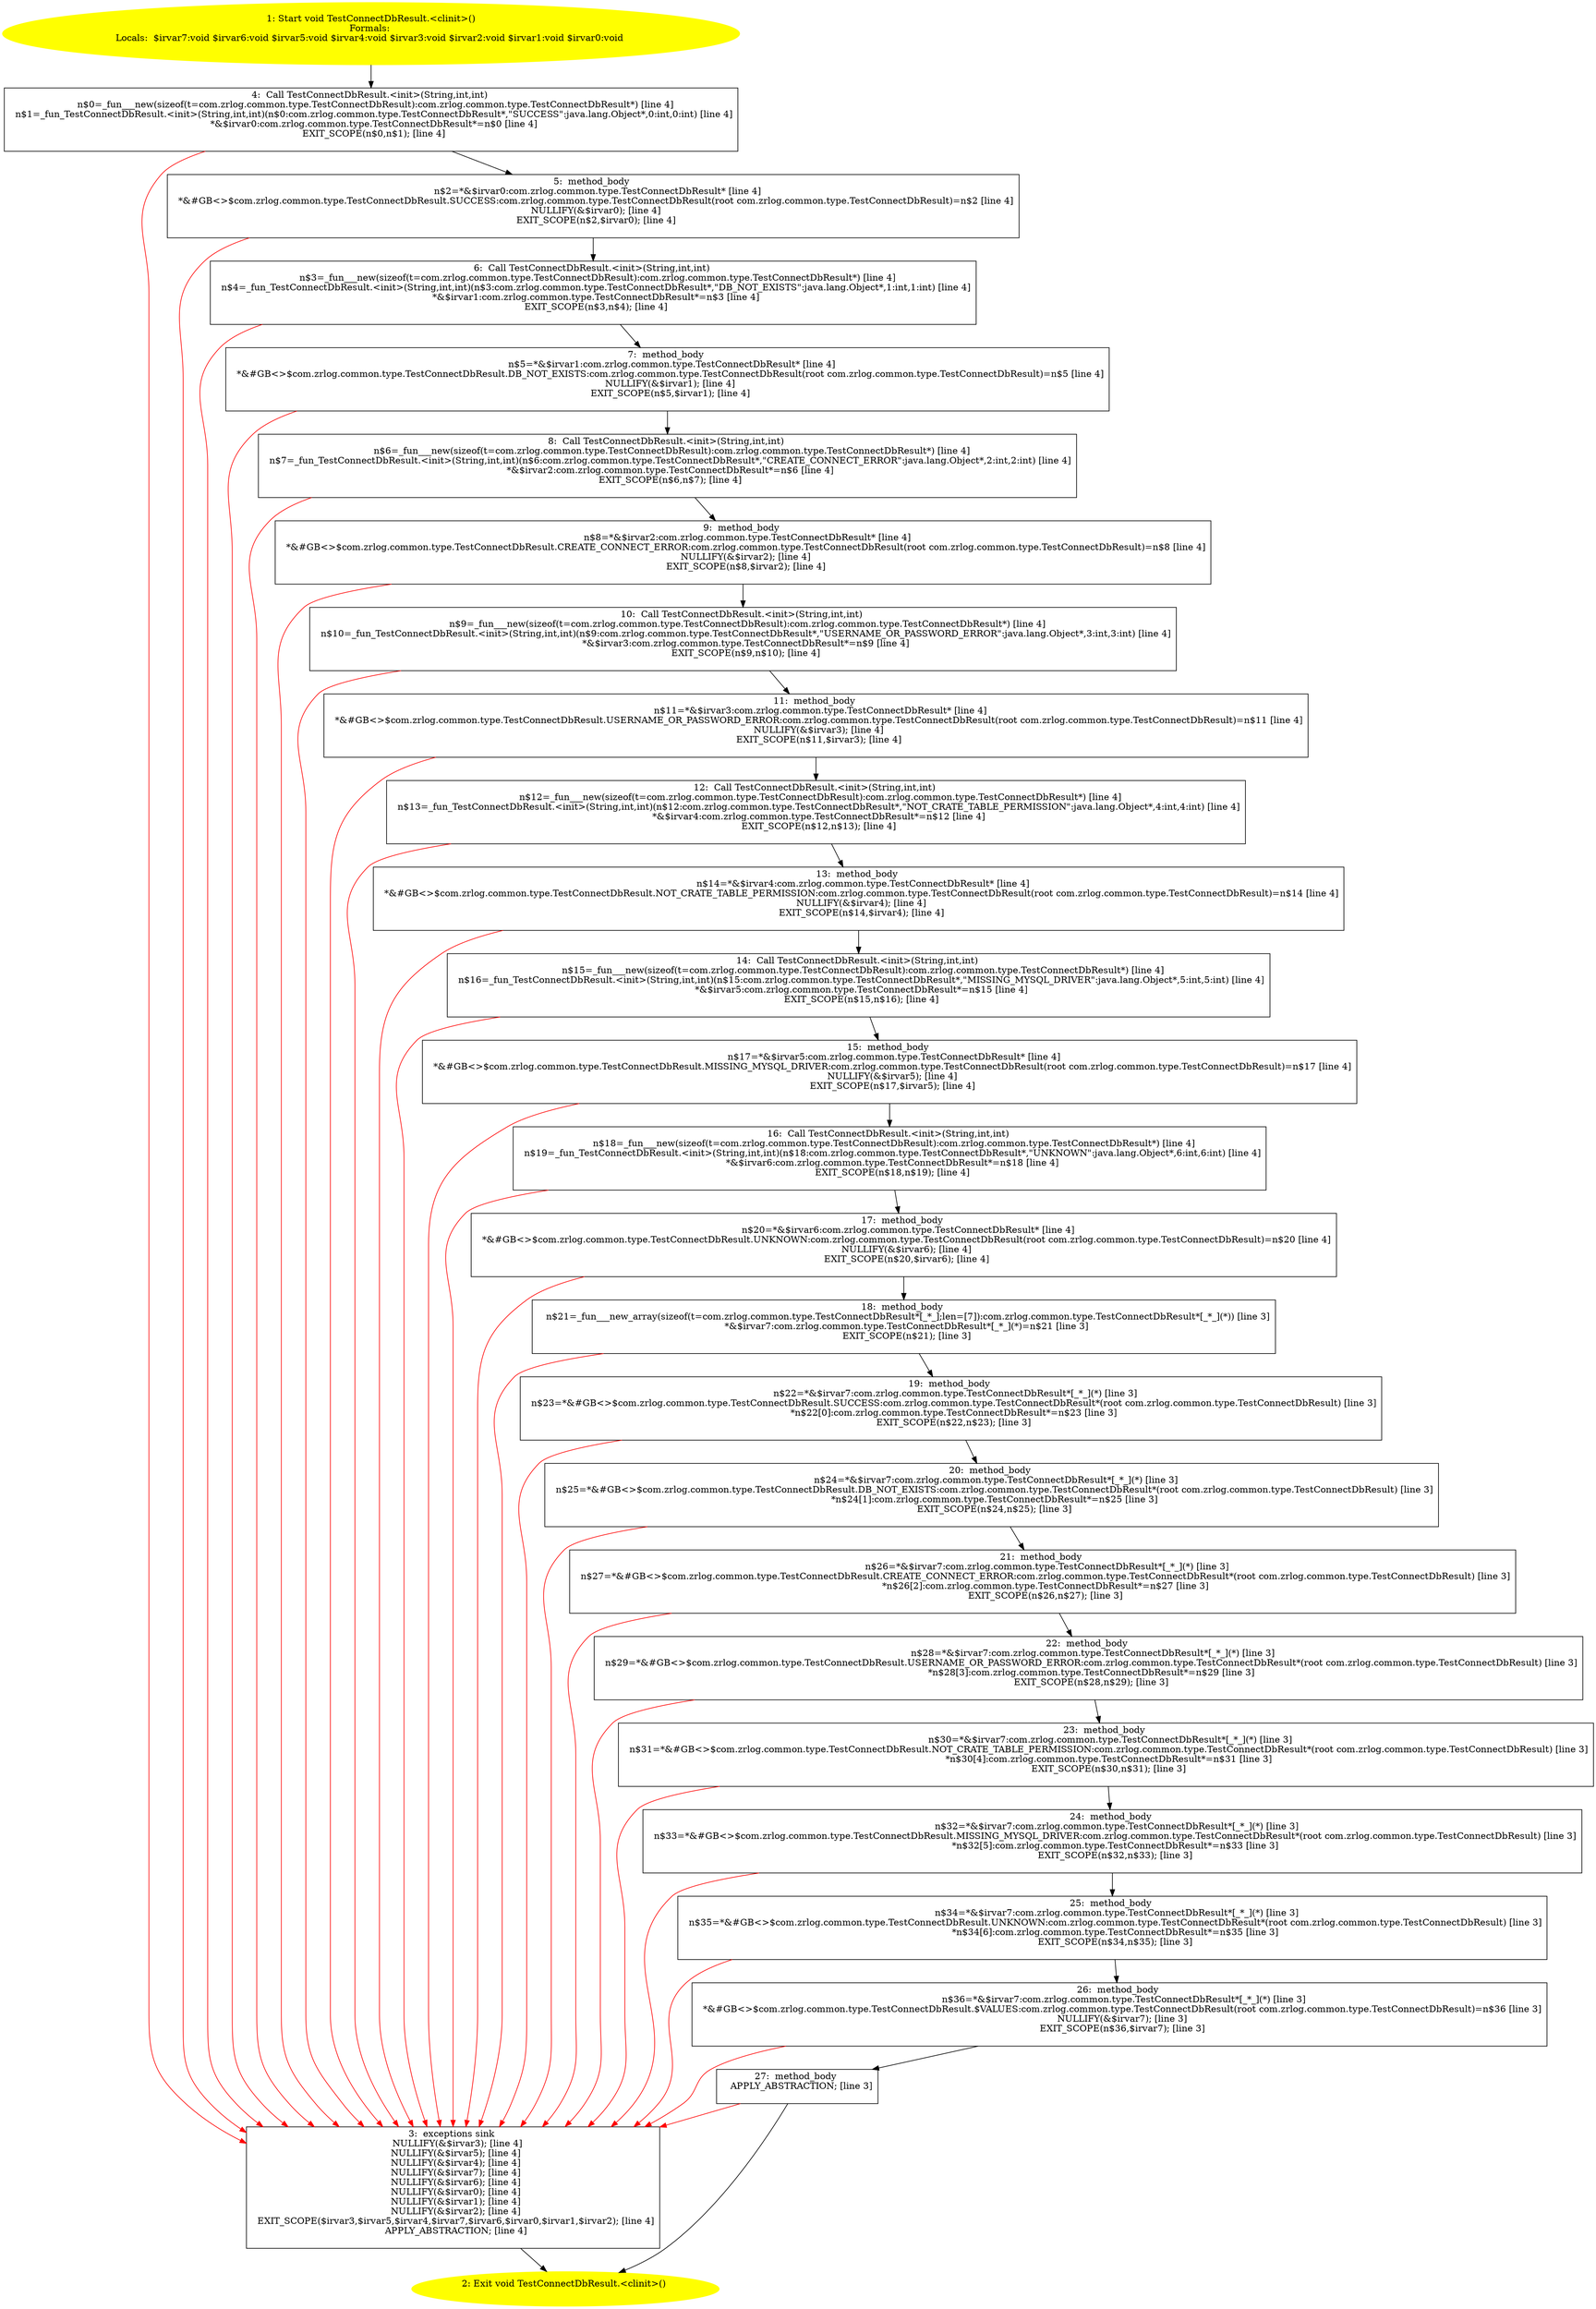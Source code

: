 /* @generated */
digraph cfg {
"com.zrlog.common.type.TestConnectDbResult.<clinit>():void.343d4509a05d44f122f5ff6cf4236e22_1" [label="1: Start void TestConnectDbResult.<clinit>()\nFormals: \nLocals:  $irvar7:void $irvar6:void $irvar5:void $irvar4:void $irvar3:void $irvar2:void $irvar1:void $irvar0:void \n  " color=yellow style=filled]
	

	 "com.zrlog.common.type.TestConnectDbResult.<clinit>():void.343d4509a05d44f122f5ff6cf4236e22_1" -> "com.zrlog.common.type.TestConnectDbResult.<clinit>():void.343d4509a05d44f122f5ff6cf4236e22_4" ;
"com.zrlog.common.type.TestConnectDbResult.<clinit>():void.343d4509a05d44f122f5ff6cf4236e22_2" [label="2: Exit void TestConnectDbResult.<clinit>() \n  " color=yellow style=filled]
	

"com.zrlog.common.type.TestConnectDbResult.<clinit>():void.343d4509a05d44f122f5ff6cf4236e22_3" [label="3:  exceptions sink \n   NULLIFY(&$irvar3); [line 4]\n  NULLIFY(&$irvar5); [line 4]\n  NULLIFY(&$irvar4); [line 4]\n  NULLIFY(&$irvar7); [line 4]\n  NULLIFY(&$irvar6); [line 4]\n  NULLIFY(&$irvar0); [line 4]\n  NULLIFY(&$irvar1); [line 4]\n  NULLIFY(&$irvar2); [line 4]\n  EXIT_SCOPE($irvar3,$irvar5,$irvar4,$irvar7,$irvar6,$irvar0,$irvar1,$irvar2); [line 4]\n  APPLY_ABSTRACTION; [line 4]\n " shape="box"]
	

	 "com.zrlog.common.type.TestConnectDbResult.<clinit>():void.343d4509a05d44f122f5ff6cf4236e22_3" -> "com.zrlog.common.type.TestConnectDbResult.<clinit>():void.343d4509a05d44f122f5ff6cf4236e22_2" ;
"com.zrlog.common.type.TestConnectDbResult.<clinit>():void.343d4509a05d44f122f5ff6cf4236e22_4" [label="4:  Call TestConnectDbResult.<init>(String,int,int) \n   n$0=_fun___new(sizeof(t=com.zrlog.common.type.TestConnectDbResult):com.zrlog.common.type.TestConnectDbResult*) [line 4]\n  n$1=_fun_TestConnectDbResult.<init>(String,int,int)(n$0:com.zrlog.common.type.TestConnectDbResult*,\"SUCCESS\":java.lang.Object*,0:int,0:int) [line 4]\n  *&$irvar0:com.zrlog.common.type.TestConnectDbResult*=n$0 [line 4]\n  EXIT_SCOPE(n$0,n$1); [line 4]\n " shape="box"]
	

	 "com.zrlog.common.type.TestConnectDbResult.<clinit>():void.343d4509a05d44f122f5ff6cf4236e22_4" -> "com.zrlog.common.type.TestConnectDbResult.<clinit>():void.343d4509a05d44f122f5ff6cf4236e22_5" ;
	 "com.zrlog.common.type.TestConnectDbResult.<clinit>():void.343d4509a05d44f122f5ff6cf4236e22_4" -> "com.zrlog.common.type.TestConnectDbResult.<clinit>():void.343d4509a05d44f122f5ff6cf4236e22_3" [color="red" ];
"com.zrlog.common.type.TestConnectDbResult.<clinit>():void.343d4509a05d44f122f5ff6cf4236e22_5" [label="5:  method_body \n   n$2=*&$irvar0:com.zrlog.common.type.TestConnectDbResult* [line 4]\n  *&#GB<>$com.zrlog.common.type.TestConnectDbResult.SUCCESS:com.zrlog.common.type.TestConnectDbResult(root com.zrlog.common.type.TestConnectDbResult)=n$2 [line 4]\n  NULLIFY(&$irvar0); [line 4]\n  EXIT_SCOPE(n$2,$irvar0); [line 4]\n " shape="box"]
	

	 "com.zrlog.common.type.TestConnectDbResult.<clinit>():void.343d4509a05d44f122f5ff6cf4236e22_5" -> "com.zrlog.common.type.TestConnectDbResult.<clinit>():void.343d4509a05d44f122f5ff6cf4236e22_6" ;
	 "com.zrlog.common.type.TestConnectDbResult.<clinit>():void.343d4509a05d44f122f5ff6cf4236e22_5" -> "com.zrlog.common.type.TestConnectDbResult.<clinit>():void.343d4509a05d44f122f5ff6cf4236e22_3" [color="red" ];
"com.zrlog.common.type.TestConnectDbResult.<clinit>():void.343d4509a05d44f122f5ff6cf4236e22_6" [label="6:  Call TestConnectDbResult.<init>(String,int,int) \n   n$3=_fun___new(sizeof(t=com.zrlog.common.type.TestConnectDbResult):com.zrlog.common.type.TestConnectDbResult*) [line 4]\n  n$4=_fun_TestConnectDbResult.<init>(String,int,int)(n$3:com.zrlog.common.type.TestConnectDbResult*,\"DB_NOT_EXISTS\":java.lang.Object*,1:int,1:int) [line 4]\n  *&$irvar1:com.zrlog.common.type.TestConnectDbResult*=n$3 [line 4]\n  EXIT_SCOPE(n$3,n$4); [line 4]\n " shape="box"]
	

	 "com.zrlog.common.type.TestConnectDbResult.<clinit>():void.343d4509a05d44f122f5ff6cf4236e22_6" -> "com.zrlog.common.type.TestConnectDbResult.<clinit>():void.343d4509a05d44f122f5ff6cf4236e22_7" ;
	 "com.zrlog.common.type.TestConnectDbResult.<clinit>():void.343d4509a05d44f122f5ff6cf4236e22_6" -> "com.zrlog.common.type.TestConnectDbResult.<clinit>():void.343d4509a05d44f122f5ff6cf4236e22_3" [color="red" ];
"com.zrlog.common.type.TestConnectDbResult.<clinit>():void.343d4509a05d44f122f5ff6cf4236e22_7" [label="7:  method_body \n   n$5=*&$irvar1:com.zrlog.common.type.TestConnectDbResult* [line 4]\n  *&#GB<>$com.zrlog.common.type.TestConnectDbResult.DB_NOT_EXISTS:com.zrlog.common.type.TestConnectDbResult(root com.zrlog.common.type.TestConnectDbResult)=n$5 [line 4]\n  NULLIFY(&$irvar1); [line 4]\n  EXIT_SCOPE(n$5,$irvar1); [line 4]\n " shape="box"]
	

	 "com.zrlog.common.type.TestConnectDbResult.<clinit>():void.343d4509a05d44f122f5ff6cf4236e22_7" -> "com.zrlog.common.type.TestConnectDbResult.<clinit>():void.343d4509a05d44f122f5ff6cf4236e22_8" ;
	 "com.zrlog.common.type.TestConnectDbResult.<clinit>():void.343d4509a05d44f122f5ff6cf4236e22_7" -> "com.zrlog.common.type.TestConnectDbResult.<clinit>():void.343d4509a05d44f122f5ff6cf4236e22_3" [color="red" ];
"com.zrlog.common.type.TestConnectDbResult.<clinit>():void.343d4509a05d44f122f5ff6cf4236e22_8" [label="8:  Call TestConnectDbResult.<init>(String,int,int) \n   n$6=_fun___new(sizeof(t=com.zrlog.common.type.TestConnectDbResult):com.zrlog.common.type.TestConnectDbResult*) [line 4]\n  n$7=_fun_TestConnectDbResult.<init>(String,int,int)(n$6:com.zrlog.common.type.TestConnectDbResult*,\"CREATE_CONNECT_ERROR\":java.lang.Object*,2:int,2:int) [line 4]\n  *&$irvar2:com.zrlog.common.type.TestConnectDbResult*=n$6 [line 4]\n  EXIT_SCOPE(n$6,n$7); [line 4]\n " shape="box"]
	

	 "com.zrlog.common.type.TestConnectDbResult.<clinit>():void.343d4509a05d44f122f5ff6cf4236e22_8" -> "com.zrlog.common.type.TestConnectDbResult.<clinit>():void.343d4509a05d44f122f5ff6cf4236e22_9" ;
	 "com.zrlog.common.type.TestConnectDbResult.<clinit>():void.343d4509a05d44f122f5ff6cf4236e22_8" -> "com.zrlog.common.type.TestConnectDbResult.<clinit>():void.343d4509a05d44f122f5ff6cf4236e22_3" [color="red" ];
"com.zrlog.common.type.TestConnectDbResult.<clinit>():void.343d4509a05d44f122f5ff6cf4236e22_9" [label="9:  method_body \n   n$8=*&$irvar2:com.zrlog.common.type.TestConnectDbResult* [line 4]\n  *&#GB<>$com.zrlog.common.type.TestConnectDbResult.CREATE_CONNECT_ERROR:com.zrlog.common.type.TestConnectDbResult(root com.zrlog.common.type.TestConnectDbResult)=n$8 [line 4]\n  NULLIFY(&$irvar2); [line 4]\n  EXIT_SCOPE(n$8,$irvar2); [line 4]\n " shape="box"]
	

	 "com.zrlog.common.type.TestConnectDbResult.<clinit>():void.343d4509a05d44f122f5ff6cf4236e22_9" -> "com.zrlog.common.type.TestConnectDbResult.<clinit>():void.343d4509a05d44f122f5ff6cf4236e22_10" ;
	 "com.zrlog.common.type.TestConnectDbResult.<clinit>():void.343d4509a05d44f122f5ff6cf4236e22_9" -> "com.zrlog.common.type.TestConnectDbResult.<clinit>():void.343d4509a05d44f122f5ff6cf4236e22_3" [color="red" ];
"com.zrlog.common.type.TestConnectDbResult.<clinit>():void.343d4509a05d44f122f5ff6cf4236e22_10" [label="10:  Call TestConnectDbResult.<init>(String,int,int) \n   n$9=_fun___new(sizeof(t=com.zrlog.common.type.TestConnectDbResult):com.zrlog.common.type.TestConnectDbResult*) [line 4]\n  n$10=_fun_TestConnectDbResult.<init>(String,int,int)(n$9:com.zrlog.common.type.TestConnectDbResult*,\"USERNAME_OR_PASSWORD_ERROR\":java.lang.Object*,3:int,3:int) [line 4]\n  *&$irvar3:com.zrlog.common.type.TestConnectDbResult*=n$9 [line 4]\n  EXIT_SCOPE(n$9,n$10); [line 4]\n " shape="box"]
	

	 "com.zrlog.common.type.TestConnectDbResult.<clinit>():void.343d4509a05d44f122f5ff6cf4236e22_10" -> "com.zrlog.common.type.TestConnectDbResult.<clinit>():void.343d4509a05d44f122f5ff6cf4236e22_11" ;
	 "com.zrlog.common.type.TestConnectDbResult.<clinit>():void.343d4509a05d44f122f5ff6cf4236e22_10" -> "com.zrlog.common.type.TestConnectDbResult.<clinit>():void.343d4509a05d44f122f5ff6cf4236e22_3" [color="red" ];
"com.zrlog.common.type.TestConnectDbResult.<clinit>():void.343d4509a05d44f122f5ff6cf4236e22_11" [label="11:  method_body \n   n$11=*&$irvar3:com.zrlog.common.type.TestConnectDbResult* [line 4]\n  *&#GB<>$com.zrlog.common.type.TestConnectDbResult.USERNAME_OR_PASSWORD_ERROR:com.zrlog.common.type.TestConnectDbResult(root com.zrlog.common.type.TestConnectDbResult)=n$11 [line 4]\n  NULLIFY(&$irvar3); [line 4]\n  EXIT_SCOPE(n$11,$irvar3); [line 4]\n " shape="box"]
	

	 "com.zrlog.common.type.TestConnectDbResult.<clinit>():void.343d4509a05d44f122f5ff6cf4236e22_11" -> "com.zrlog.common.type.TestConnectDbResult.<clinit>():void.343d4509a05d44f122f5ff6cf4236e22_12" ;
	 "com.zrlog.common.type.TestConnectDbResult.<clinit>():void.343d4509a05d44f122f5ff6cf4236e22_11" -> "com.zrlog.common.type.TestConnectDbResult.<clinit>():void.343d4509a05d44f122f5ff6cf4236e22_3" [color="red" ];
"com.zrlog.common.type.TestConnectDbResult.<clinit>():void.343d4509a05d44f122f5ff6cf4236e22_12" [label="12:  Call TestConnectDbResult.<init>(String,int,int) \n   n$12=_fun___new(sizeof(t=com.zrlog.common.type.TestConnectDbResult):com.zrlog.common.type.TestConnectDbResult*) [line 4]\n  n$13=_fun_TestConnectDbResult.<init>(String,int,int)(n$12:com.zrlog.common.type.TestConnectDbResult*,\"NOT_CRATE_TABLE_PERMISSION\":java.lang.Object*,4:int,4:int) [line 4]\n  *&$irvar4:com.zrlog.common.type.TestConnectDbResult*=n$12 [line 4]\n  EXIT_SCOPE(n$12,n$13); [line 4]\n " shape="box"]
	

	 "com.zrlog.common.type.TestConnectDbResult.<clinit>():void.343d4509a05d44f122f5ff6cf4236e22_12" -> "com.zrlog.common.type.TestConnectDbResult.<clinit>():void.343d4509a05d44f122f5ff6cf4236e22_13" ;
	 "com.zrlog.common.type.TestConnectDbResult.<clinit>():void.343d4509a05d44f122f5ff6cf4236e22_12" -> "com.zrlog.common.type.TestConnectDbResult.<clinit>():void.343d4509a05d44f122f5ff6cf4236e22_3" [color="red" ];
"com.zrlog.common.type.TestConnectDbResult.<clinit>():void.343d4509a05d44f122f5ff6cf4236e22_13" [label="13:  method_body \n   n$14=*&$irvar4:com.zrlog.common.type.TestConnectDbResult* [line 4]\n  *&#GB<>$com.zrlog.common.type.TestConnectDbResult.NOT_CRATE_TABLE_PERMISSION:com.zrlog.common.type.TestConnectDbResult(root com.zrlog.common.type.TestConnectDbResult)=n$14 [line 4]\n  NULLIFY(&$irvar4); [line 4]\n  EXIT_SCOPE(n$14,$irvar4); [line 4]\n " shape="box"]
	

	 "com.zrlog.common.type.TestConnectDbResult.<clinit>():void.343d4509a05d44f122f5ff6cf4236e22_13" -> "com.zrlog.common.type.TestConnectDbResult.<clinit>():void.343d4509a05d44f122f5ff6cf4236e22_14" ;
	 "com.zrlog.common.type.TestConnectDbResult.<clinit>():void.343d4509a05d44f122f5ff6cf4236e22_13" -> "com.zrlog.common.type.TestConnectDbResult.<clinit>():void.343d4509a05d44f122f5ff6cf4236e22_3" [color="red" ];
"com.zrlog.common.type.TestConnectDbResult.<clinit>():void.343d4509a05d44f122f5ff6cf4236e22_14" [label="14:  Call TestConnectDbResult.<init>(String,int,int) \n   n$15=_fun___new(sizeof(t=com.zrlog.common.type.TestConnectDbResult):com.zrlog.common.type.TestConnectDbResult*) [line 4]\n  n$16=_fun_TestConnectDbResult.<init>(String,int,int)(n$15:com.zrlog.common.type.TestConnectDbResult*,\"MISSING_MYSQL_DRIVER\":java.lang.Object*,5:int,5:int) [line 4]\n  *&$irvar5:com.zrlog.common.type.TestConnectDbResult*=n$15 [line 4]\n  EXIT_SCOPE(n$15,n$16); [line 4]\n " shape="box"]
	

	 "com.zrlog.common.type.TestConnectDbResult.<clinit>():void.343d4509a05d44f122f5ff6cf4236e22_14" -> "com.zrlog.common.type.TestConnectDbResult.<clinit>():void.343d4509a05d44f122f5ff6cf4236e22_15" ;
	 "com.zrlog.common.type.TestConnectDbResult.<clinit>():void.343d4509a05d44f122f5ff6cf4236e22_14" -> "com.zrlog.common.type.TestConnectDbResult.<clinit>():void.343d4509a05d44f122f5ff6cf4236e22_3" [color="red" ];
"com.zrlog.common.type.TestConnectDbResult.<clinit>():void.343d4509a05d44f122f5ff6cf4236e22_15" [label="15:  method_body \n   n$17=*&$irvar5:com.zrlog.common.type.TestConnectDbResult* [line 4]\n  *&#GB<>$com.zrlog.common.type.TestConnectDbResult.MISSING_MYSQL_DRIVER:com.zrlog.common.type.TestConnectDbResult(root com.zrlog.common.type.TestConnectDbResult)=n$17 [line 4]\n  NULLIFY(&$irvar5); [line 4]\n  EXIT_SCOPE(n$17,$irvar5); [line 4]\n " shape="box"]
	

	 "com.zrlog.common.type.TestConnectDbResult.<clinit>():void.343d4509a05d44f122f5ff6cf4236e22_15" -> "com.zrlog.common.type.TestConnectDbResult.<clinit>():void.343d4509a05d44f122f5ff6cf4236e22_16" ;
	 "com.zrlog.common.type.TestConnectDbResult.<clinit>():void.343d4509a05d44f122f5ff6cf4236e22_15" -> "com.zrlog.common.type.TestConnectDbResult.<clinit>():void.343d4509a05d44f122f5ff6cf4236e22_3" [color="red" ];
"com.zrlog.common.type.TestConnectDbResult.<clinit>():void.343d4509a05d44f122f5ff6cf4236e22_16" [label="16:  Call TestConnectDbResult.<init>(String,int,int) \n   n$18=_fun___new(sizeof(t=com.zrlog.common.type.TestConnectDbResult):com.zrlog.common.type.TestConnectDbResult*) [line 4]\n  n$19=_fun_TestConnectDbResult.<init>(String,int,int)(n$18:com.zrlog.common.type.TestConnectDbResult*,\"UNKNOWN\":java.lang.Object*,6:int,6:int) [line 4]\n  *&$irvar6:com.zrlog.common.type.TestConnectDbResult*=n$18 [line 4]\n  EXIT_SCOPE(n$18,n$19); [line 4]\n " shape="box"]
	

	 "com.zrlog.common.type.TestConnectDbResult.<clinit>():void.343d4509a05d44f122f5ff6cf4236e22_16" -> "com.zrlog.common.type.TestConnectDbResult.<clinit>():void.343d4509a05d44f122f5ff6cf4236e22_17" ;
	 "com.zrlog.common.type.TestConnectDbResult.<clinit>():void.343d4509a05d44f122f5ff6cf4236e22_16" -> "com.zrlog.common.type.TestConnectDbResult.<clinit>():void.343d4509a05d44f122f5ff6cf4236e22_3" [color="red" ];
"com.zrlog.common.type.TestConnectDbResult.<clinit>():void.343d4509a05d44f122f5ff6cf4236e22_17" [label="17:  method_body \n   n$20=*&$irvar6:com.zrlog.common.type.TestConnectDbResult* [line 4]\n  *&#GB<>$com.zrlog.common.type.TestConnectDbResult.UNKNOWN:com.zrlog.common.type.TestConnectDbResult(root com.zrlog.common.type.TestConnectDbResult)=n$20 [line 4]\n  NULLIFY(&$irvar6); [line 4]\n  EXIT_SCOPE(n$20,$irvar6); [line 4]\n " shape="box"]
	

	 "com.zrlog.common.type.TestConnectDbResult.<clinit>():void.343d4509a05d44f122f5ff6cf4236e22_17" -> "com.zrlog.common.type.TestConnectDbResult.<clinit>():void.343d4509a05d44f122f5ff6cf4236e22_18" ;
	 "com.zrlog.common.type.TestConnectDbResult.<clinit>():void.343d4509a05d44f122f5ff6cf4236e22_17" -> "com.zrlog.common.type.TestConnectDbResult.<clinit>():void.343d4509a05d44f122f5ff6cf4236e22_3" [color="red" ];
"com.zrlog.common.type.TestConnectDbResult.<clinit>():void.343d4509a05d44f122f5ff6cf4236e22_18" [label="18:  method_body \n   n$21=_fun___new_array(sizeof(t=com.zrlog.common.type.TestConnectDbResult*[_*_];len=[7]):com.zrlog.common.type.TestConnectDbResult*[_*_](*)) [line 3]\n  *&$irvar7:com.zrlog.common.type.TestConnectDbResult*[_*_](*)=n$21 [line 3]\n  EXIT_SCOPE(n$21); [line 3]\n " shape="box"]
	

	 "com.zrlog.common.type.TestConnectDbResult.<clinit>():void.343d4509a05d44f122f5ff6cf4236e22_18" -> "com.zrlog.common.type.TestConnectDbResult.<clinit>():void.343d4509a05d44f122f5ff6cf4236e22_19" ;
	 "com.zrlog.common.type.TestConnectDbResult.<clinit>():void.343d4509a05d44f122f5ff6cf4236e22_18" -> "com.zrlog.common.type.TestConnectDbResult.<clinit>():void.343d4509a05d44f122f5ff6cf4236e22_3" [color="red" ];
"com.zrlog.common.type.TestConnectDbResult.<clinit>():void.343d4509a05d44f122f5ff6cf4236e22_19" [label="19:  method_body \n   n$22=*&$irvar7:com.zrlog.common.type.TestConnectDbResult*[_*_](*) [line 3]\n  n$23=*&#GB<>$com.zrlog.common.type.TestConnectDbResult.SUCCESS:com.zrlog.common.type.TestConnectDbResult*(root com.zrlog.common.type.TestConnectDbResult) [line 3]\n  *n$22[0]:com.zrlog.common.type.TestConnectDbResult*=n$23 [line 3]\n  EXIT_SCOPE(n$22,n$23); [line 3]\n " shape="box"]
	

	 "com.zrlog.common.type.TestConnectDbResult.<clinit>():void.343d4509a05d44f122f5ff6cf4236e22_19" -> "com.zrlog.common.type.TestConnectDbResult.<clinit>():void.343d4509a05d44f122f5ff6cf4236e22_20" ;
	 "com.zrlog.common.type.TestConnectDbResult.<clinit>():void.343d4509a05d44f122f5ff6cf4236e22_19" -> "com.zrlog.common.type.TestConnectDbResult.<clinit>():void.343d4509a05d44f122f5ff6cf4236e22_3" [color="red" ];
"com.zrlog.common.type.TestConnectDbResult.<clinit>():void.343d4509a05d44f122f5ff6cf4236e22_20" [label="20:  method_body \n   n$24=*&$irvar7:com.zrlog.common.type.TestConnectDbResult*[_*_](*) [line 3]\n  n$25=*&#GB<>$com.zrlog.common.type.TestConnectDbResult.DB_NOT_EXISTS:com.zrlog.common.type.TestConnectDbResult*(root com.zrlog.common.type.TestConnectDbResult) [line 3]\n  *n$24[1]:com.zrlog.common.type.TestConnectDbResult*=n$25 [line 3]\n  EXIT_SCOPE(n$24,n$25); [line 3]\n " shape="box"]
	

	 "com.zrlog.common.type.TestConnectDbResult.<clinit>():void.343d4509a05d44f122f5ff6cf4236e22_20" -> "com.zrlog.common.type.TestConnectDbResult.<clinit>():void.343d4509a05d44f122f5ff6cf4236e22_21" ;
	 "com.zrlog.common.type.TestConnectDbResult.<clinit>():void.343d4509a05d44f122f5ff6cf4236e22_20" -> "com.zrlog.common.type.TestConnectDbResult.<clinit>():void.343d4509a05d44f122f5ff6cf4236e22_3" [color="red" ];
"com.zrlog.common.type.TestConnectDbResult.<clinit>():void.343d4509a05d44f122f5ff6cf4236e22_21" [label="21:  method_body \n   n$26=*&$irvar7:com.zrlog.common.type.TestConnectDbResult*[_*_](*) [line 3]\n  n$27=*&#GB<>$com.zrlog.common.type.TestConnectDbResult.CREATE_CONNECT_ERROR:com.zrlog.common.type.TestConnectDbResult*(root com.zrlog.common.type.TestConnectDbResult) [line 3]\n  *n$26[2]:com.zrlog.common.type.TestConnectDbResult*=n$27 [line 3]\n  EXIT_SCOPE(n$26,n$27); [line 3]\n " shape="box"]
	

	 "com.zrlog.common.type.TestConnectDbResult.<clinit>():void.343d4509a05d44f122f5ff6cf4236e22_21" -> "com.zrlog.common.type.TestConnectDbResult.<clinit>():void.343d4509a05d44f122f5ff6cf4236e22_22" ;
	 "com.zrlog.common.type.TestConnectDbResult.<clinit>():void.343d4509a05d44f122f5ff6cf4236e22_21" -> "com.zrlog.common.type.TestConnectDbResult.<clinit>():void.343d4509a05d44f122f5ff6cf4236e22_3" [color="red" ];
"com.zrlog.common.type.TestConnectDbResult.<clinit>():void.343d4509a05d44f122f5ff6cf4236e22_22" [label="22:  method_body \n   n$28=*&$irvar7:com.zrlog.common.type.TestConnectDbResult*[_*_](*) [line 3]\n  n$29=*&#GB<>$com.zrlog.common.type.TestConnectDbResult.USERNAME_OR_PASSWORD_ERROR:com.zrlog.common.type.TestConnectDbResult*(root com.zrlog.common.type.TestConnectDbResult) [line 3]\n  *n$28[3]:com.zrlog.common.type.TestConnectDbResult*=n$29 [line 3]\n  EXIT_SCOPE(n$28,n$29); [line 3]\n " shape="box"]
	

	 "com.zrlog.common.type.TestConnectDbResult.<clinit>():void.343d4509a05d44f122f5ff6cf4236e22_22" -> "com.zrlog.common.type.TestConnectDbResult.<clinit>():void.343d4509a05d44f122f5ff6cf4236e22_23" ;
	 "com.zrlog.common.type.TestConnectDbResult.<clinit>():void.343d4509a05d44f122f5ff6cf4236e22_22" -> "com.zrlog.common.type.TestConnectDbResult.<clinit>():void.343d4509a05d44f122f5ff6cf4236e22_3" [color="red" ];
"com.zrlog.common.type.TestConnectDbResult.<clinit>():void.343d4509a05d44f122f5ff6cf4236e22_23" [label="23:  method_body \n   n$30=*&$irvar7:com.zrlog.common.type.TestConnectDbResult*[_*_](*) [line 3]\n  n$31=*&#GB<>$com.zrlog.common.type.TestConnectDbResult.NOT_CRATE_TABLE_PERMISSION:com.zrlog.common.type.TestConnectDbResult*(root com.zrlog.common.type.TestConnectDbResult) [line 3]\n  *n$30[4]:com.zrlog.common.type.TestConnectDbResult*=n$31 [line 3]\n  EXIT_SCOPE(n$30,n$31); [line 3]\n " shape="box"]
	

	 "com.zrlog.common.type.TestConnectDbResult.<clinit>():void.343d4509a05d44f122f5ff6cf4236e22_23" -> "com.zrlog.common.type.TestConnectDbResult.<clinit>():void.343d4509a05d44f122f5ff6cf4236e22_24" ;
	 "com.zrlog.common.type.TestConnectDbResult.<clinit>():void.343d4509a05d44f122f5ff6cf4236e22_23" -> "com.zrlog.common.type.TestConnectDbResult.<clinit>():void.343d4509a05d44f122f5ff6cf4236e22_3" [color="red" ];
"com.zrlog.common.type.TestConnectDbResult.<clinit>():void.343d4509a05d44f122f5ff6cf4236e22_24" [label="24:  method_body \n   n$32=*&$irvar7:com.zrlog.common.type.TestConnectDbResult*[_*_](*) [line 3]\n  n$33=*&#GB<>$com.zrlog.common.type.TestConnectDbResult.MISSING_MYSQL_DRIVER:com.zrlog.common.type.TestConnectDbResult*(root com.zrlog.common.type.TestConnectDbResult) [line 3]\n  *n$32[5]:com.zrlog.common.type.TestConnectDbResult*=n$33 [line 3]\n  EXIT_SCOPE(n$32,n$33); [line 3]\n " shape="box"]
	

	 "com.zrlog.common.type.TestConnectDbResult.<clinit>():void.343d4509a05d44f122f5ff6cf4236e22_24" -> "com.zrlog.common.type.TestConnectDbResult.<clinit>():void.343d4509a05d44f122f5ff6cf4236e22_25" ;
	 "com.zrlog.common.type.TestConnectDbResult.<clinit>():void.343d4509a05d44f122f5ff6cf4236e22_24" -> "com.zrlog.common.type.TestConnectDbResult.<clinit>():void.343d4509a05d44f122f5ff6cf4236e22_3" [color="red" ];
"com.zrlog.common.type.TestConnectDbResult.<clinit>():void.343d4509a05d44f122f5ff6cf4236e22_25" [label="25:  method_body \n   n$34=*&$irvar7:com.zrlog.common.type.TestConnectDbResult*[_*_](*) [line 3]\n  n$35=*&#GB<>$com.zrlog.common.type.TestConnectDbResult.UNKNOWN:com.zrlog.common.type.TestConnectDbResult*(root com.zrlog.common.type.TestConnectDbResult) [line 3]\n  *n$34[6]:com.zrlog.common.type.TestConnectDbResult*=n$35 [line 3]\n  EXIT_SCOPE(n$34,n$35); [line 3]\n " shape="box"]
	

	 "com.zrlog.common.type.TestConnectDbResult.<clinit>():void.343d4509a05d44f122f5ff6cf4236e22_25" -> "com.zrlog.common.type.TestConnectDbResult.<clinit>():void.343d4509a05d44f122f5ff6cf4236e22_26" ;
	 "com.zrlog.common.type.TestConnectDbResult.<clinit>():void.343d4509a05d44f122f5ff6cf4236e22_25" -> "com.zrlog.common.type.TestConnectDbResult.<clinit>():void.343d4509a05d44f122f5ff6cf4236e22_3" [color="red" ];
"com.zrlog.common.type.TestConnectDbResult.<clinit>():void.343d4509a05d44f122f5ff6cf4236e22_26" [label="26:  method_body \n   n$36=*&$irvar7:com.zrlog.common.type.TestConnectDbResult*[_*_](*) [line 3]\n  *&#GB<>$com.zrlog.common.type.TestConnectDbResult.$VALUES:com.zrlog.common.type.TestConnectDbResult(root com.zrlog.common.type.TestConnectDbResult)=n$36 [line 3]\n  NULLIFY(&$irvar7); [line 3]\n  EXIT_SCOPE(n$36,$irvar7); [line 3]\n " shape="box"]
	

	 "com.zrlog.common.type.TestConnectDbResult.<clinit>():void.343d4509a05d44f122f5ff6cf4236e22_26" -> "com.zrlog.common.type.TestConnectDbResult.<clinit>():void.343d4509a05d44f122f5ff6cf4236e22_27" ;
	 "com.zrlog.common.type.TestConnectDbResult.<clinit>():void.343d4509a05d44f122f5ff6cf4236e22_26" -> "com.zrlog.common.type.TestConnectDbResult.<clinit>():void.343d4509a05d44f122f5ff6cf4236e22_3" [color="red" ];
"com.zrlog.common.type.TestConnectDbResult.<clinit>():void.343d4509a05d44f122f5ff6cf4236e22_27" [label="27:  method_body \n   APPLY_ABSTRACTION; [line 3]\n " shape="box"]
	

	 "com.zrlog.common.type.TestConnectDbResult.<clinit>():void.343d4509a05d44f122f5ff6cf4236e22_27" -> "com.zrlog.common.type.TestConnectDbResult.<clinit>():void.343d4509a05d44f122f5ff6cf4236e22_2" ;
	 "com.zrlog.common.type.TestConnectDbResult.<clinit>():void.343d4509a05d44f122f5ff6cf4236e22_27" -> "com.zrlog.common.type.TestConnectDbResult.<clinit>():void.343d4509a05d44f122f5ff6cf4236e22_3" [color="red" ];
}
